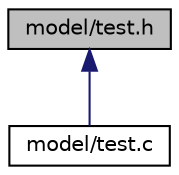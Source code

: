 digraph "model/test.h"
{
 // LATEX_PDF_SIZE
  edge [fontname="Helvetica",fontsize="10",labelfontname="Helvetica",labelfontsize="10"];
  node [fontname="Helvetica",fontsize="10",shape=record];
  Node1 [label="model/test.h",height=0.2,width=0.4,color="black", fillcolor="grey75", style="filled", fontcolor="black",tooltip="Provides basic unit testing functions declaration."];
  Node1 -> Node2 [dir="back",color="midnightblue",fontsize="10",style="solid",fontname="Helvetica"];
  Node2 [label="model/test.c",height=0.2,width=0.4,color="black", fillcolor="white", style="filled",URL="$test_8c.html",tooltip="Provides basic unit testing functions definitions."];
}
